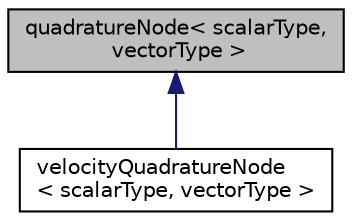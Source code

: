 digraph "quadratureNode&lt; scalarType, vectorType &gt;"
{
  bgcolor="transparent";
  edge [fontname="Helvetica",fontsize="10",labelfontname="Helvetica",labelfontsize="10"];
  node [fontname="Helvetica",fontsize="10",shape=record];
  Node0 [label="quadratureNode\< scalarType,\l vectorType \>",height=0.2,width=0.4,color="black", fillcolor="grey75", style="filled", fontcolor="black"];
  Node0 -> Node1 [dir="back",color="midnightblue",fontsize="10",style="solid",fontname="Helvetica"];
  Node1 [label="velocityQuadratureNode\l\< scalarType, vectorType \>",height=0.2,width=0.4,color="black",URL="$a02248.html",tooltip="Extended version of the quadrature node, which stores the list of secondary weights and abscissae ass..."];
}
